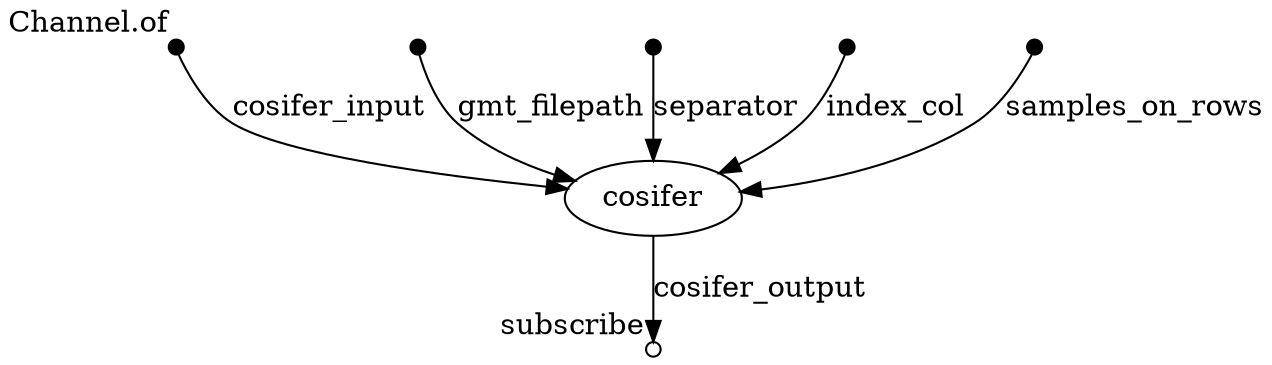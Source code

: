 digraph "dag" {
p0 [shape=point,label="",fixedsize=true,width=0.1,xlabel="Channel.of"];
p5 [label="cosifer"];
p0 -> p5 [label="cosifer_input"];

p1 [shape=point,label="",fixedsize=true,width=0.1];
p5 [label="cosifer"];
p1 -> p5 [label="gmt_filepath"];

p2 [shape=point,label="",fixedsize=true,width=0.1];
p5 [label="cosifer"];
p2 -> p5 [label="separator"];

p3 [shape=point,label="",fixedsize=true,width=0.1];
p5 [label="cosifer"];
p3 -> p5 [label="index_col"];

p4 [shape=point,label="",fixedsize=true,width=0.1];
p5 [label="cosifer"];
p4 -> p5 [label="samples_on_rows"];

p5 [label="cosifer"];
p6 [shape=circle,label="",fixedsize=true,width=0.1,xlabel="subscribe"];
p5 -> p6 [label="cosifer_output"];

}
